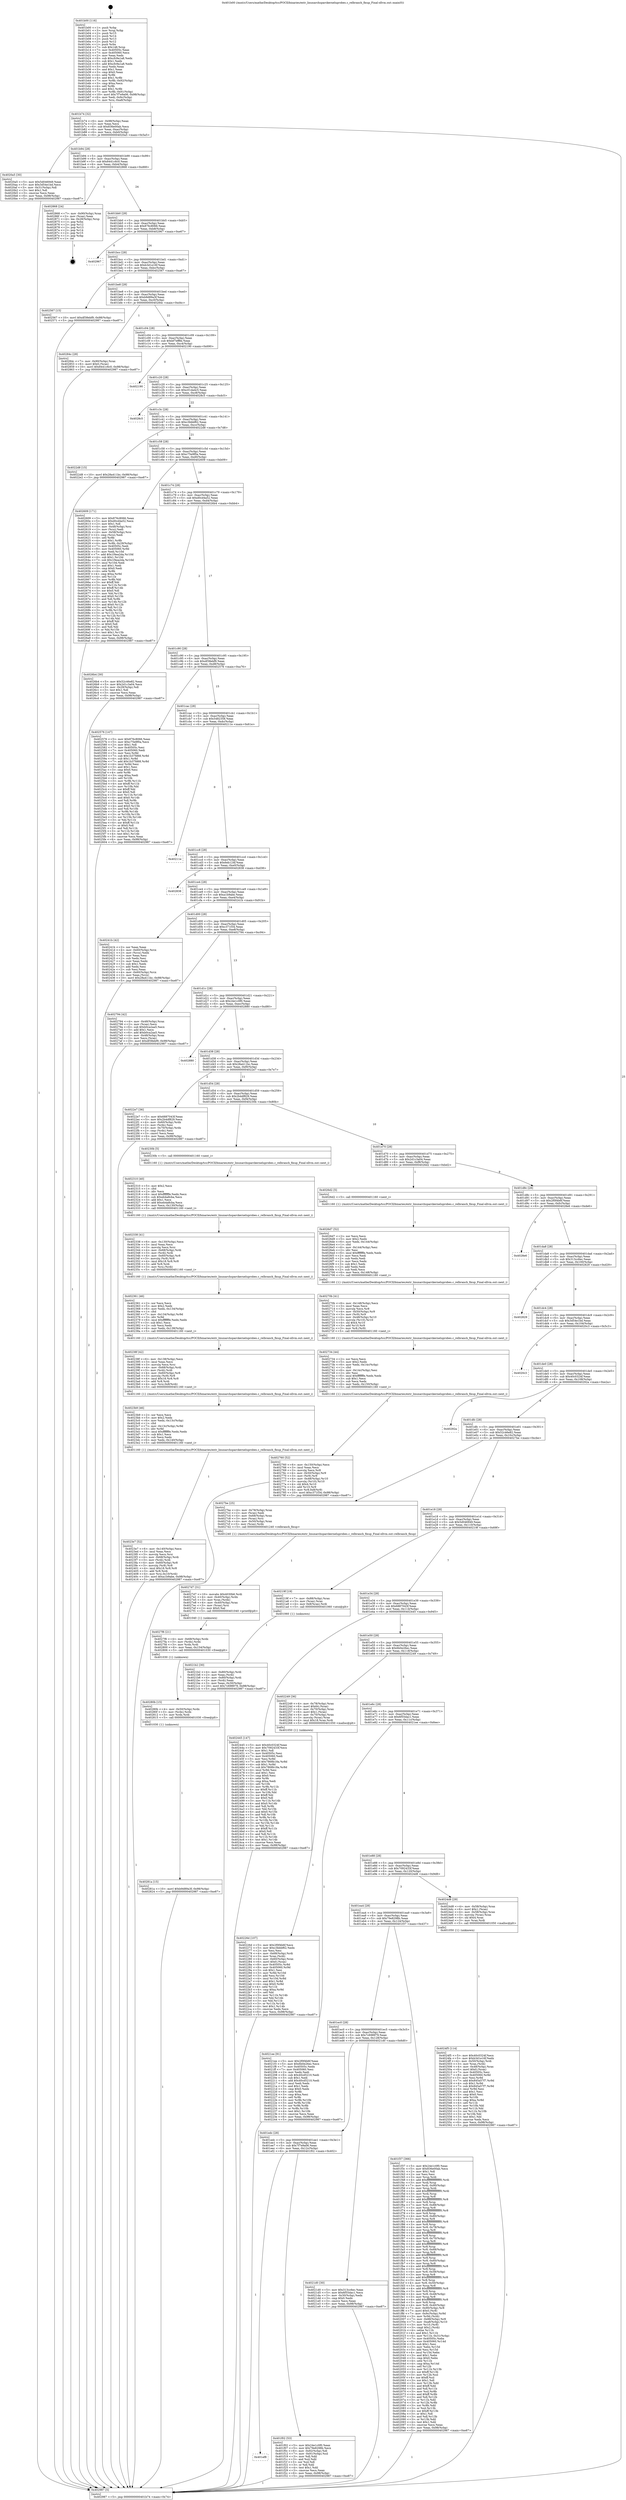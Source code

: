 digraph "0x401b00" {
  label = "0x401b00 (/mnt/c/Users/mathe/Desktop/tcc/POCII/binaries/extr_linuxarchsparckerneluprobes.c_relbranch_fixup_Final-ollvm.out::main(0))"
  labelloc = "t"
  node[shape=record]

  Entry [label="",width=0.3,height=0.3,shape=circle,fillcolor=black,style=filled]
  "0x401b74" [label="{
     0x401b74 [32]\l
     | [instrs]\l
     &nbsp;&nbsp;0x401b74 \<+6\>: mov -0x98(%rbp),%eax\l
     &nbsp;&nbsp;0x401b7a \<+2\>: mov %eax,%ecx\l
     &nbsp;&nbsp;0x401b7c \<+6\>: sub $0x836e00ab,%ecx\l
     &nbsp;&nbsp;0x401b82 \<+6\>: mov %eax,-0xac(%rbp)\l
     &nbsp;&nbsp;0x401b88 \<+6\>: mov %ecx,-0xb0(%rbp)\l
     &nbsp;&nbsp;0x401b8e \<+6\>: je 00000000004020a5 \<main+0x5a5\>\l
  }"]
  "0x4020a5" [label="{
     0x4020a5 [30]\l
     | [instrs]\l
     &nbsp;&nbsp;0x4020a5 \<+5\>: mov $0x5d046949,%eax\l
     &nbsp;&nbsp;0x4020aa \<+5\>: mov $0x3d54e1bd,%ecx\l
     &nbsp;&nbsp;0x4020af \<+3\>: mov -0x31(%rbp),%dl\l
     &nbsp;&nbsp;0x4020b2 \<+3\>: test $0x1,%dl\l
     &nbsp;&nbsp;0x4020b5 \<+3\>: cmovne %ecx,%eax\l
     &nbsp;&nbsp;0x4020b8 \<+6\>: mov %eax,-0x98(%rbp)\l
     &nbsp;&nbsp;0x4020be \<+5\>: jmp 0000000000402987 \<main+0xe87\>\l
  }"]
  "0x401b94" [label="{
     0x401b94 [28]\l
     | [instrs]\l
     &nbsp;&nbsp;0x401b94 \<+5\>: jmp 0000000000401b99 \<main+0x99\>\l
     &nbsp;&nbsp;0x401b99 \<+6\>: mov -0xac(%rbp),%eax\l
     &nbsp;&nbsp;0x401b9f \<+5\>: sub $0x8441c6c0,%eax\l
     &nbsp;&nbsp;0x401ba4 \<+6\>: mov %eax,-0xb4(%rbp)\l
     &nbsp;&nbsp;0x401baa \<+6\>: je 0000000000402868 \<main+0xd68\>\l
  }"]
  Exit [label="",width=0.3,height=0.3,shape=circle,fillcolor=black,style=filled,peripheries=2]
  "0x402868" [label="{
     0x402868 [24]\l
     | [instrs]\l
     &nbsp;&nbsp;0x402868 \<+7\>: mov -0x90(%rbp),%rax\l
     &nbsp;&nbsp;0x40286f \<+2\>: mov (%rax),%eax\l
     &nbsp;&nbsp;0x402871 \<+4\>: lea -0x28(%rbp),%rsp\l
     &nbsp;&nbsp;0x402875 \<+1\>: pop %rbx\l
     &nbsp;&nbsp;0x402876 \<+2\>: pop %r12\l
     &nbsp;&nbsp;0x402878 \<+2\>: pop %r13\l
     &nbsp;&nbsp;0x40287a \<+2\>: pop %r14\l
     &nbsp;&nbsp;0x40287c \<+2\>: pop %r15\l
     &nbsp;&nbsp;0x40287e \<+1\>: pop %rbp\l
     &nbsp;&nbsp;0x40287f \<+1\>: ret\l
  }"]
  "0x401bb0" [label="{
     0x401bb0 [28]\l
     | [instrs]\l
     &nbsp;&nbsp;0x401bb0 \<+5\>: jmp 0000000000401bb5 \<main+0xb5\>\l
     &nbsp;&nbsp;0x401bb5 \<+6\>: mov -0xac(%rbp),%eax\l
     &nbsp;&nbsp;0x401bbb \<+5\>: sub $0x876c8066,%eax\l
     &nbsp;&nbsp;0x401bc0 \<+6\>: mov %eax,-0xb8(%rbp)\l
     &nbsp;&nbsp;0x401bc6 \<+6\>: je 0000000000402967 \<main+0xe67\>\l
  }"]
  "0x40281a" [label="{
     0x40281a [15]\l
     | [instrs]\l
     &nbsp;&nbsp;0x40281a \<+10\>: movl $0xb9d89a3f,-0x98(%rbp)\l
     &nbsp;&nbsp;0x402824 \<+5\>: jmp 0000000000402987 \<main+0xe87\>\l
  }"]
  "0x402967" [label="{
     0x402967\l
  }", style=dashed]
  "0x401bcc" [label="{
     0x401bcc [28]\l
     | [instrs]\l
     &nbsp;&nbsp;0x401bcc \<+5\>: jmp 0000000000401bd1 \<main+0xd1\>\l
     &nbsp;&nbsp;0x401bd1 \<+6\>: mov -0xac(%rbp),%eax\l
     &nbsp;&nbsp;0x401bd7 \<+5\>: sub $0xb3d1e16f,%eax\l
     &nbsp;&nbsp;0x401bdc \<+6\>: mov %eax,-0xbc(%rbp)\l
     &nbsp;&nbsp;0x401be2 \<+6\>: je 0000000000402567 \<main+0xa67\>\l
  }"]
  "0x40280b" [label="{
     0x40280b [15]\l
     | [instrs]\l
     &nbsp;&nbsp;0x40280b \<+4\>: mov -0x50(%rbp),%rdx\l
     &nbsp;&nbsp;0x40280f \<+3\>: mov (%rdx),%rdx\l
     &nbsp;&nbsp;0x402812 \<+3\>: mov %rdx,%rdi\l
     &nbsp;&nbsp;0x402815 \<+5\>: call 0000000000401030 \<free@plt\>\l
     | [calls]\l
     &nbsp;&nbsp;0x401030 \{1\} (unknown)\l
  }"]
  "0x402567" [label="{
     0x402567 [15]\l
     | [instrs]\l
     &nbsp;&nbsp;0x402567 \<+10\>: movl $0xdf38ebf9,-0x98(%rbp)\l
     &nbsp;&nbsp;0x402571 \<+5\>: jmp 0000000000402987 \<main+0xe87\>\l
  }"]
  "0x401be8" [label="{
     0x401be8 [28]\l
     | [instrs]\l
     &nbsp;&nbsp;0x401be8 \<+5\>: jmp 0000000000401bed \<main+0xed\>\l
     &nbsp;&nbsp;0x401bed \<+6\>: mov -0xac(%rbp),%eax\l
     &nbsp;&nbsp;0x401bf3 \<+5\>: sub $0xb9d89a3f,%eax\l
     &nbsp;&nbsp;0x401bf8 \<+6\>: mov %eax,-0xc0(%rbp)\l
     &nbsp;&nbsp;0x401bfe \<+6\>: je 000000000040284c \<main+0xd4c\>\l
  }"]
  "0x4027f6" [label="{
     0x4027f6 [21]\l
     | [instrs]\l
     &nbsp;&nbsp;0x4027f6 \<+4\>: mov -0x68(%rbp),%rdx\l
     &nbsp;&nbsp;0x4027fa \<+3\>: mov (%rdx),%rdx\l
     &nbsp;&nbsp;0x4027fd \<+3\>: mov %rdx,%rdi\l
     &nbsp;&nbsp;0x402800 \<+6\>: mov %eax,-0x154(%rbp)\l
     &nbsp;&nbsp;0x402806 \<+5\>: call 0000000000401030 \<free@plt\>\l
     | [calls]\l
     &nbsp;&nbsp;0x401030 \{1\} (unknown)\l
  }"]
  "0x40284c" [label="{
     0x40284c [28]\l
     | [instrs]\l
     &nbsp;&nbsp;0x40284c \<+7\>: mov -0x90(%rbp),%rax\l
     &nbsp;&nbsp;0x402853 \<+6\>: movl $0x0,(%rax)\l
     &nbsp;&nbsp;0x402859 \<+10\>: movl $0x8441c6c0,-0x98(%rbp)\l
     &nbsp;&nbsp;0x402863 \<+5\>: jmp 0000000000402987 \<main+0xe87\>\l
  }"]
  "0x401c04" [label="{
     0x401c04 [28]\l
     | [instrs]\l
     &nbsp;&nbsp;0x401c04 \<+5\>: jmp 0000000000401c09 \<main+0x109\>\l
     &nbsp;&nbsp;0x401c09 \<+6\>: mov -0xac(%rbp),%eax\l
     &nbsp;&nbsp;0x401c0f \<+5\>: sub $0xbf7eff8e,%eax\l
     &nbsp;&nbsp;0x401c14 \<+6\>: mov %eax,-0xc4(%rbp)\l
     &nbsp;&nbsp;0x401c1a \<+6\>: je 0000000000402190 \<main+0x690\>\l
  }"]
  "0x4027d7" [label="{
     0x4027d7 [31]\l
     | [instrs]\l
     &nbsp;&nbsp;0x4027d7 \<+10\>: movabs $0x4030b6,%rdi\l
     &nbsp;&nbsp;0x4027e1 \<+4\>: mov -0x40(%rbp),%rdx\l
     &nbsp;&nbsp;0x4027e5 \<+3\>: mov %rax,(%rdx)\l
     &nbsp;&nbsp;0x4027e8 \<+4\>: mov -0x40(%rbp),%rax\l
     &nbsp;&nbsp;0x4027ec \<+3\>: mov (%rax),%rsi\l
     &nbsp;&nbsp;0x4027ef \<+2\>: mov $0x0,%al\l
     &nbsp;&nbsp;0x4027f1 \<+5\>: call 0000000000401040 \<printf@plt\>\l
     | [calls]\l
     &nbsp;&nbsp;0x401040 \{1\} (unknown)\l
  }"]
  "0x402190" [label="{
     0x402190\l
  }", style=dashed]
  "0x401c20" [label="{
     0x401c20 [28]\l
     | [instrs]\l
     &nbsp;&nbsp;0x401c20 \<+5\>: jmp 0000000000401c25 \<main+0x125\>\l
     &nbsp;&nbsp;0x401c25 \<+6\>: mov -0xac(%rbp),%eax\l
     &nbsp;&nbsp;0x401c2b \<+5\>: sub $0xc01da4c5,%eax\l
     &nbsp;&nbsp;0x401c30 \<+6\>: mov %eax,-0xc8(%rbp)\l
     &nbsp;&nbsp;0x401c36 \<+6\>: je 00000000004028c5 \<main+0xdc5\>\l
  }"]
  "0x402760" [label="{
     0x402760 [52]\l
     | [instrs]\l
     &nbsp;&nbsp;0x402760 \<+6\>: mov -0x150(%rbp),%ecx\l
     &nbsp;&nbsp;0x402766 \<+3\>: imul %eax,%ecx\l
     &nbsp;&nbsp;0x402769 \<+3\>: movslq %ecx,%r8\l
     &nbsp;&nbsp;0x40276c \<+4\>: mov -0x50(%rbp),%r9\l
     &nbsp;&nbsp;0x402770 \<+3\>: mov (%r9),%r9\l
     &nbsp;&nbsp;0x402773 \<+4\>: mov -0x48(%rbp),%r10\l
     &nbsp;&nbsp;0x402777 \<+3\>: movslq (%r10),%r10\l
     &nbsp;&nbsp;0x40277a \<+4\>: shl $0x4,%r10\l
     &nbsp;&nbsp;0x40277e \<+3\>: add %r10,%r9\l
     &nbsp;&nbsp;0x402781 \<+4\>: mov %r8,0x8(%r9)\l
     &nbsp;&nbsp;0x402785 \<+10\>: movl $0xc371f34,-0x98(%rbp)\l
     &nbsp;&nbsp;0x40278f \<+5\>: jmp 0000000000402987 \<main+0xe87\>\l
  }"]
  "0x4028c5" [label="{
     0x4028c5\l
  }", style=dashed]
  "0x401c3c" [label="{
     0x401c3c [28]\l
     | [instrs]\l
     &nbsp;&nbsp;0x401c3c \<+5\>: jmp 0000000000401c41 \<main+0x141\>\l
     &nbsp;&nbsp;0x401c41 \<+6\>: mov -0xac(%rbp),%eax\l
     &nbsp;&nbsp;0x401c47 \<+5\>: sub $0xc3bbbf62,%eax\l
     &nbsp;&nbsp;0x401c4c \<+6\>: mov %eax,-0xcc(%rbp)\l
     &nbsp;&nbsp;0x401c52 \<+6\>: je 00000000004022d8 \<main+0x7d8\>\l
  }"]
  "0x402734" [label="{
     0x402734 [44]\l
     | [instrs]\l
     &nbsp;&nbsp;0x402734 \<+2\>: xor %ecx,%ecx\l
     &nbsp;&nbsp;0x402736 \<+5\>: mov $0x2,%edx\l
     &nbsp;&nbsp;0x40273b \<+6\>: mov %edx,-0x14c(%rbp)\l
     &nbsp;&nbsp;0x402741 \<+1\>: cltd\l
     &nbsp;&nbsp;0x402742 \<+6\>: mov -0x14c(%rbp),%esi\l
     &nbsp;&nbsp;0x402748 \<+2\>: idiv %esi\l
     &nbsp;&nbsp;0x40274a \<+6\>: imul $0xfffffffe,%edx,%edx\l
     &nbsp;&nbsp;0x402750 \<+3\>: sub $0x1,%ecx\l
     &nbsp;&nbsp;0x402753 \<+2\>: sub %ecx,%edx\l
     &nbsp;&nbsp;0x402755 \<+6\>: mov %edx,-0x150(%rbp)\l
     &nbsp;&nbsp;0x40275b \<+5\>: call 0000000000401160 \<next_i\>\l
     | [calls]\l
     &nbsp;&nbsp;0x401160 \{1\} (/mnt/c/Users/mathe/Desktop/tcc/POCII/binaries/extr_linuxarchsparckerneluprobes.c_relbranch_fixup_Final-ollvm.out::next_i)\l
  }"]
  "0x4022d8" [label="{
     0x4022d8 [15]\l
     | [instrs]\l
     &nbsp;&nbsp;0x4022d8 \<+10\>: movl $0x28a411bc,-0x98(%rbp)\l
     &nbsp;&nbsp;0x4022e2 \<+5\>: jmp 0000000000402987 \<main+0xe87\>\l
  }"]
  "0x401c58" [label="{
     0x401c58 [28]\l
     | [instrs]\l
     &nbsp;&nbsp;0x401c58 \<+5\>: jmp 0000000000401c5d \<main+0x15d\>\l
     &nbsp;&nbsp;0x401c5d \<+6\>: mov -0xac(%rbp),%eax\l
     &nbsp;&nbsp;0x401c63 \<+5\>: sub $0xc75e9f0a,%eax\l
     &nbsp;&nbsp;0x401c68 \<+6\>: mov %eax,-0xd0(%rbp)\l
     &nbsp;&nbsp;0x401c6e \<+6\>: je 0000000000402609 \<main+0xb09\>\l
  }"]
  "0x40270b" [label="{
     0x40270b [41]\l
     | [instrs]\l
     &nbsp;&nbsp;0x40270b \<+6\>: mov -0x148(%rbp),%ecx\l
     &nbsp;&nbsp;0x402711 \<+3\>: imul %eax,%ecx\l
     &nbsp;&nbsp;0x402714 \<+3\>: movslq %ecx,%r8\l
     &nbsp;&nbsp;0x402717 \<+4\>: mov -0x50(%rbp),%r9\l
     &nbsp;&nbsp;0x40271b \<+3\>: mov (%r9),%r9\l
     &nbsp;&nbsp;0x40271e \<+4\>: mov -0x48(%rbp),%r10\l
     &nbsp;&nbsp;0x402722 \<+3\>: movslq (%r10),%r10\l
     &nbsp;&nbsp;0x402725 \<+4\>: shl $0x4,%r10\l
     &nbsp;&nbsp;0x402729 \<+3\>: add %r10,%r9\l
     &nbsp;&nbsp;0x40272c \<+3\>: mov %r8,(%r9)\l
     &nbsp;&nbsp;0x40272f \<+5\>: call 0000000000401160 \<next_i\>\l
     | [calls]\l
     &nbsp;&nbsp;0x401160 \{1\} (/mnt/c/Users/mathe/Desktop/tcc/POCII/binaries/extr_linuxarchsparckerneluprobes.c_relbranch_fixup_Final-ollvm.out::next_i)\l
  }"]
  "0x402609" [label="{
     0x402609 [171]\l
     | [instrs]\l
     &nbsp;&nbsp;0x402609 \<+5\>: mov $0x876c8066,%eax\l
     &nbsp;&nbsp;0x40260e \<+5\>: mov $0xd0cd4a52,%ecx\l
     &nbsp;&nbsp;0x402613 \<+2\>: mov $0x1,%dl\l
     &nbsp;&nbsp;0x402615 \<+4\>: mov -0x48(%rbp),%rsi\l
     &nbsp;&nbsp;0x402619 \<+2\>: mov (%rsi),%edi\l
     &nbsp;&nbsp;0x40261b \<+4\>: mov -0x58(%rbp),%rsi\l
     &nbsp;&nbsp;0x40261f \<+2\>: cmp (%rsi),%edi\l
     &nbsp;&nbsp;0x402621 \<+4\>: setl %r8b\l
     &nbsp;&nbsp;0x402625 \<+4\>: and $0x1,%r8b\l
     &nbsp;&nbsp;0x402629 \<+4\>: mov %r8b,-0x29(%rbp)\l
     &nbsp;&nbsp;0x40262d \<+7\>: mov 0x40505c,%edi\l
     &nbsp;&nbsp;0x402634 \<+8\>: mov 0x405060,%r9d\l
     &nbsp;&nbsp;0x40263c \<+3\>: mov %edi,%r10d\l
     &nbsp;&nbsp;0x40263f \<+7\>: add $0x1f4ea2da,%r10d\l
     &nbsp;&nbsp;0x402646 \<+4\>: sub $0x1,%r10d\l
     &nbsp;&nbsp;0x40264a \<+7\>: sub $0x1f4ea2da,%r10d\l
     &nbsp;&nbsp;0x402651 \<+4\>: imul %r10d,%edi\l
     &nbsp;&nbsp;0x402655 \<+3\>: and $0x1,%edi\l
     &nbsp;&nbsp;0x402658 \<+3\>: cmp $0x0,%edi\l
     &nbsp;&nbsp;0x40265b \<+4\>: sete %r8b\l
     &nbsp;&nbsp;0x40265f \<+4\>: cmp $0xa,%r9d\l
     &nbsp;&nbsp;0x402663 \<+4\>: setl %r11b\l
     &nbsp;&nbsp;0x402667 \<+3\>: mov %r8b,%bl\l
     &nbsp;&nbsp;0x40266a \<+3\>: xor $0xff,%bl\l
     &nbsp;&nbsp;0x40266d \<+3\>: mov %r11b,%r14b\l
     &nbsp;&nbsp;0x402670 \<+4\>: xor $0xff,%r14b\l
     &nbsp;&nbsp;0x402674 \<+3\>: xor $0x0,%dl\l
     &nbsp;&nbsp;0x402677 \<+3\>: mov %bl,%r15b\l
     &nbsp;&nbsp;0x40267a \<+4\>: and $0x0,%r15b\l
     &nbsp;&nbsp;0x40267e \<+3\>: and %dl,%r8b\l
     &nbsp;&nbsp;0x402681 \<+3\>: mov %r14b,%r12b\l
     &nbsp;&nbsp;0x402684 \<+4\>: and $0x0,%r12b\l
     &nbsp;&nbsp;0x402688 \<+3\>: and %dl,%r11b\l
     &nbsp;&nbsp;0x40268b \<+3\>: or %r8b,%r15b\l
     &nbsp;&nbsp;0x40268e \<+3\>: or %r11b,%r12b\l
     &nbsp;&nbsp;0x402691 \<+3\>: xor %r12b,%r15b\l
     &nbsp;&nbsp;0x402694 \<+3\>: or %r14b,%bl\l
     &nbsp;&nbsp;0x402697 \<+3\>: xor $0xff,%bl\l
     &nbsp;&nbsp;0x40269a \<+3\>: or $0x0,%dl\l
     &nbsp;&nbsp;0x40269d \<+2\>: and %dl,%bl\l
     &nbsp;&nbsp;0x40269f \<+3\>: or %bl,%r15b\l
     &nbsp;&nbsp;0x4026a2 \<+4\>: test $0x1,%r15b\l
     &nbsp;&nbsp;0x4026a6 \<+3\>: cmovne %ecx,%eax\l
     &nbsp;&nbsp;0x4026a9 \<+6\>: mov %eax,-0x98(%rbp)\l
     &nbsp;&nbsp;0x4026af \<+5\>: jmp 0000000000402987 \<main+0xe87\>\l
  }"]
  "0x401c74" [label="{
     0x401c74 [28]\l
     | [instrs]\l
     &nbsp;&nbsp;0x401c74 \<+5\>: jmp 0000000000401c79 \<main+0x179\>\l
     &nbsp;&nbsp;0x401c79 \<+6\>: mov -0xac(%rbp),%eax\l
     &nbsp;&nbsp;0x401c7f \<+5\>: sub $0xd0cd4a52,%eax\l
     &nbsp;&nbsp;0x401c84 \<+6\>: mov %eax,-0xd4(%rbp)\l
     &nbsp;&nbsp;0x401c8a \<+6\>: je 00000000004026b4 \<main+0xbb4\>\l
  }"]
  "0x4026d7" [label="{
     0x4026d7 [52]\l
     | [instrs]\l
     &nbsp;&nbsp;0x4026d7 \<+2\>: xor %ecx,%ecx\l
     &nbsp;&nbsp;0x4026d9 \<+5\>: mov $0x2,%edx\l
     &nbsp;&nbsp;0x4026de \<+6\>: mov %edx,-0x144(%rbp)\l
     &nbsp;&nbsp;0x4026e4 \<+1\>: cltd\l
     &nbsp;&nbsp;0x4026e5 \<+6\>: mov -0x144(%rbp),%esi\l
     &nbsp;&nbsp;0x4026eb \<+2\>: idiv %esi\l
     &nbsp;&nbsp;0x4026ed \<+6\>: imul $0xfffffffe,%edx,%edx\l
     &nbsp;&nbsp;0x4026f3 \<+2\>: mov %ecx,%edi\l
     &nbsp;&nbsp;0x4026f5 \<+2\>: sub %edx,%edi\l
     &nbsp;&nbsp;0x4026f7 \<+2\>: mov %ecx,%edx\l
     &nbsp;&nbsp;0x4026f9 \<+3\>: sub $0x1,%edx\l
     &nbsp;&nbsp;0x4026fc \<+2\>: add %edx,%edi\l
     &nbsp;&nbsp;0x4026fe \<+2\>: sub %edi,%ecx\l
     &nbsp;&nbsp;0x402700 \<+6\>: mov %ecx,-0x148(%rbp)\l
     &nbsp;&nbsp;0x402706 \<+5\>: call 0000000000401160 \<next_i\>\l
     | [calls]\l
     &nbsp;&nbsp;0x401160 \{1\} (/mnt/c/Users/mathe/Desktop/tcc/POCII/binaries/extr_linuxarchsparckerneluprobes.c_relbranch_fixup_Final-ollvm.out::next_i)\l
  }"]
  "0x4026b4" [label="{
     0x4026b4 [30]\l
     | [instrs]\l
     &nbsp;&nbsp;0x4026b4 \<+5\>: mov $0x52c46e82,%eax\l
     &nbsp;&nbsp;0x4026b9 \<+5\>: mov $0x2d1c3a04,%ecx\l
     &nbsp;&nbsp;0x4026be \<+3\>: mov -0x29(%rbp),%dl\l
     &nbsp;&nbsp;0x4026c1 \<+3\>: test $0x1,%dl\l
     &nbsp;&nbsp;0x4026c4 \<+3\>: cmovne %ecx,%eax\l
     &nbsp;&nbsp;0x4026c7 \<+6\>: mov %eax,-0x98(%rbp)\l
     &nbsp;&nbsp;0x4026cd \<+5\>: jmp 0000000000402987 \<main+0xe87\>\l
  }"]
  "0x401c90" [label="{
     0x401c90 [28]\l
     | [instrs]\l
     &nbsp;&nbsp;0x401c90 \<+5\>: jmp 0000000000401c95 \<main+0x195\>\l
     &nbsp;&nbsp;0x401c95 \<+6\>: mov -0xac(%rbp),%eax\l
     &nbsp;&nbsp;0x401c9b \<+5\>: sub $0xdf38ebf9,%eax\l
     &nbsp;&nbsp;0x401ca0 \<+6\>: mov %eax,-0xd8(%rbp)\l
     &nbsp;&nbsp;0x401ca6 \<+6\>: je 0000000000402576 \<main+0xa76\>\l
  }"]
  "0x4024f5" [label="{
     0x4024f5 [114]\l
     | [instrs]\l
     &nbsp;&nbsp;0x4024f5 \<+5\>: mov $0x40c0324f,%ecx\l
     &nbsp;&nbsp;0x4024fa \<+5\>: mov $0xb3d1e16f,%edx\l
     &nbsp;&nbsp;0x4024ff \<+4\>: mov -0x50(%rbp),%rdi\l
     &nbsp;&nbsp;0x402503 \<+3\>: mov %rax,(%rdi)\l
     &nbsp;&nbsp;0x402506 \<+4\>: mov -0x48(%rbp),%rax\l
     &nbsp;&nbsp;0x40250a \<+6\>: movl $0x0,(%rax)\l
     &nbsp;&nbsp;0x402510 \<+7\>: mov 0x40505c,%esi\l
     &nbsp;&nbsp;0x402517 \<+8\>: mov 0x405060,%r8d\l
     &nbsp;&nbsp;0x40251f \<+3\>: mov %esi,%r9d\l
     &nbsp;&nbsp;0x402522 \<+7\>: add $0x845a57f7,%r9d\l
     &nbsp;&nbsp;0x402529 \<+4\>: sub $0x1,%r9d\l
     &nbsp;&nbsp;0x40252d \<+7\>: sub $0x845a57f7,%r9d\l
     &nbsp;&nbsp;0x402534 \<+4\>: imul %r9d,%esi\l
     &nbsp;&nbsp;0x402538 \<+3\>: and $0x1,%esi\l
     &nbsp;&nbsp;0x40253b \<+3\>: cmp $0x0,%esi\l
     &nbsp;&nbsp;0x40253e \<+4\>: sete %r10b\l
     &nbsp;&nbsp;0x402542 \<+4\>: cmp $0xa,%r8d\l
     &nbsp;&nbsp;0x402546 \<+4\>: setl %r11b\l
     &nbsp;&nbsp;0x40254a \<+3\>: mov %r10b,%bl\l
     &nbsp;&nbsp;0x40254d \<+3\>: and %r11b,%bl\l
     &nbsp;&nbsp;0x402550 \<+3\>: xor %r11b,%r10b\l
     &nbsp;&nbsp;0x402553 \<+3\>: or %r10b,%bl\l
     &nbsp;&nbsp;0x402556 \<+3\>: test $0x1,%bl\l
     &nbsp;&nbsp;0x402559 \<+3\>: cmovne %edx,%ecx\l
     &nbsp;&nbsp;0x40255c \<+6\>: mov %ecx,-0x98(%rbp)\l
     &nbsp;&nbsp;0x402562 \<+5\>: jmp 0000000000402987 \<main+0xe87\>\l
  }"]
  "0x402576" [label="{
     0x402576 [147]\l
     | [instrs]\l
     &nbsp;&nbsp;0x402576 \<+5\>: mov $0x876c8066,%eax\l
     &nbsp;&nbsp;0x40257b \<+5\>: mov $0xc75e9f0a,%ecx\l
     &nbsp;&nbsp;0x402580 \<+2\>: mov $0x1,%dl\l
     &nbsp;&nbsp;0x402582 \<+7\>: mov 0x40505c,%esi\l
     &nbsp;&nbsp;0x402589 \<+7\>: mov 0x405060,%edi\l
     &nbsp;&nbsp;0x402590 \<+3\>: mov %esi,%r8d\l
     &nbsp;&nbsp;0x402593 \<+7\>: sub $0x1b37fd68,%r8d\l
     &nbsp;&nbsp;0x40259a \<+4\>: sub $0x1,%r8d\l
     &nbsp;&nbsp;0x40259e \<+7\>: add $0x1b37fd68,%r8d\l
     &nbsp;&nbsp;0x4025a5 \<+4\>: imul %r8d,%esi\l
     &nbsp;&nbsp;0x4025a9 \<+3\>: and $0x1,%esi\l
     &nbsp;&nbsp;0x4025ac \<+3\>: cmp $0x0,%esi\l
     &nbsp;&nbsp;0x4025af \<+4\>: sete %r9b\l
     &nbsp;&nbsp;0x4025b3 \<+3\>: cmp $0xa,%edi\l
     &nbsp;&nbsp;0x4025b6 \<+4\>: setl %r10b\l
     &nbsp;&nbsp;0x4025ba \<+3\>: mov %r9b,%r11b\l
     &nbsp;&nbsp;0x4025bd \<+4\>: xor $0xff,%r11b\l
     &nbsp;&nbsp;0x4025c1 \<+3\>: mov %r10b,%bl\l
     &nbsp;&nbsp;0x4025c4 \<+3\>: xor $0xff,%bl\l
     &nbsp;&nbsp;0x4025c7 \<+3\>: xor $0x0,%dl\l
     &nbsp;&nbsp;0x4025ca \<+3\>: mov %r11b,%r14b\l
     &nbsp;&nbsp;0x4025cd \<+4\>: and $0x0,%r14b\l
     &nbsp;&nbsp;0x4025d1 \<+3\>: and %dl,%r9b\l
     &nbsp;&nbsp;0x4025d4 \<+3\>: mov %bl,%r15b\l
     &nbsp;&nbsp;0x4025d7 \<+4\>: and $0x0,%r15b\l
     &nbsp;&nbsp;0x4025db \<+3\>: and %dl,%r10b\l
     &nbsp;&nbsp;0x4025de \<+3\>: or %r9b,%r14b\l
     &nbsp;&nbsp;0x4025e1 \<+3\>: or %r10b,%r15b\l
     &nbsp;&nbsp;0x4025e4 \<+3\>: xor %r15b,%r14b\l
     &nbsp;&nbsp;0x4025e7 \<+3\>: or %bl,%r11b\l
     &nbsp;&nbsp;0x4025ea \<+4\>: xor $0xff,%r11b\l
     &nbsp;&nbsp;0x4025ee \<+3\>: or $0x0,%dl\l
     &nbsp;&nbsp;0x4025f1 \<+3\>: and %dl,%r11b\l
     &nbsp;&nbsp;0x4025f4 \<+3\>: or %r11b,%r14b\l
     &nbsp;&nbsp;0x4025f7 \<+4\>: test $0x1,%r14b\l
     &nbsp;&nbsp;0x4025fb \<+3\>: cmovne %ecx,%eax\l
     &nbsp;&nbsp;0x4025fe \<+6\>: mov %eax,-0x98(%rbp)\l
     &nbsp;&nbsp;0x402604 \<+5\>: jmp 0000000000402987 \<main+0xe87\>\l
  }"]
  "0x401cac" [label="{
     0x401cac [28]\l
     | [instrs]\l
     &nbsp;&nbsp;0x401cac \<+5\>: jmp 0000000000401cb1 \<main+0x1b1\>\l
     &nbsp;&nbsp;0x401cb1 \<+6\>: mov -0xac(%rbp),%eax\l
     &nbsp;&nbsp;0x401cb7 \<+5\>: sub $0x5482358,%eax\l
     &nbsp;&nbsp;0x401cbc \<+6\>: mov %eax,-0xdc(%rbp)\l
     &nbsp;&nbsp;0x401cc2 \<+6\>: je 000000000040211e \<main+0x61e\>\l
  }"]
  "0x4023e7" [label="{
     0x4023e7 [52]\l
     | [instrs]\l
     &nbsp;&nbsp;0x4023e7 \<+6\>: mov -0x140(%rbp),%ecx\l
     &nbsp;&nbsp;0x4023ed \<+3\>: imul %eax,%ecx\l
     &nbsp;&nbsp;0x4023f0 \<+3\>: movslq %ecx,%rsi\l
     &nbsp;&nbsp;0x4023f3 \<+4\>: mov -0x68(%rbp),%rdi\l
     &nbsp;&nbsp;0x4023f7 \<+3\>: mov (%rdi),%rdi\l
     &nbsp;&nbsp;0x4023fa \<+4\>: mov -0x60(%rbp),%r8\l
     &nbsp;&nbsp;0x4023fe \<+3\>: movslq (%r8),%r8\l
     &nbsp;&nbsp;0x402401 \<+4\>: imul $0x18,%r8,%r8\l
     &nbsp;&nbsp;0x402405 \<+3\>: add %r8,%rdi\l
     &nbsp;&nbsp;0x402408 \<+4\>: mov %rsi,0x10(%rdi)\l
     &nbsp;&nbsp;0x40240c \<+10\>: movl $0xa1b9abe,-0x98(%rbp)\l
     &nbsp;&nbsp;0x402416 \<+5\>: jmp 0000000000402987 \<main+0xe87\>\l
  }"]
  "0x40211e" [label="{
     0x40211e\l
  }", style=dashed]
  "0x401cc8" [label="{
     0x401cc8 [28]\l
     | [instrs]\l
     &nbsp;&nbsp;0x401cc8 \<+5\>: jmp 0000000000401ccd \<main+0x1cd\>\l
     &nbsp;&nbsp;0x401ccd \<+6\>: mov -0xac(%rbp),%eax\l
     &nbsp;&nbsp;0x401cd3 \<+5\>: sub $0x6eb124f,%eax\l
     &nbsp;&nbsp;0x401cd8 \<+6\>: mov %eax,-0xe0(%rbp)\l
     &nbsp;&nbsp;0x401cde \<+6\>: je 0000000000402838 \<main+0xd38\>\l
  }"]
  "0x4023b9" [label="{
     0x4023b9 [46]\l
     | [instrs]\l
     &nbsp;&nbsp;0x4023b9 \<+2\>: xor %ecx,%ecx\l
     &nbsp;&nbsp;0x4023bb \<+5\>: mov $0x2,%edx\l
     &nbsp;&nbsp;0x4023c0 \<+6\>: mov %edx,-0x13c(%rbp)\l
     &nbsp;&nbsp;0x4023c6 \<+1\>: cltd\l
     &nbsp;&nbsp;0x4023c7 \<+7\>: mov -0x13c(%rbp),%r9d\l
     &nbsp;&nbsp;0x4023ce \<+3\>: idiv %r9d\l
     &nbsp;&nbsp;0x4023d1 \<+6\>: imul $0xfffffffe,%edx,%edx\l
     &nbsp;&nbsp;0x4023d7 \<+3\>: sub $0x1,%ecx\l
     &nbsp;&nbsp;0x4023da \<+2\>: sub %ecx,%edx\l
     &nbsp;&nbsp;0x4023dc \<+6\>: mov %edx,-0x140(%rbp)\l
     &nbsp;&nbsp;0x4023e2 \<+5\>: call 0000000000401160 \<next_i\>\l
     | [calls]\l
     &nbsp;&nbsp;0x401160 \{1\} (/mnt/c/Users/mathe/Desktop/tcc/POCII/binaries/extr_linuxarchsparckerneluprobes.c_relbranch_fixup_Final-ollvm.out::next_i)\l
  }"]
  "0x402838" [label="{
     0x402838\l
  }", style=dashed]
  "0x401ce4" [label="{
     0x401ce4 [28]\l
     | [instrs]\l
     &nbsp;&nbsp;0x401ce4 \<+5\>: jmp 0000000000401ce9 \<main+0x1e9\>\l
     &nbsp;&nbsp;0x401ce9 \<+6\>: mov -0xac(%rbp),%eax\l
     &nbsp;&nbsp;0x401cef \<+5\>: sub $0xa1b9abe,%eax\l
     &nbsp;&nbsp;0x401cf4 \<+6\>: mov %eax,-0xe4(%rbp)\l
     &nbsp;&nbsp;0x401cfa \<+6\>: je 000000000040241b \<main+0x91b\>\l
  }"]
  "0x40238f" [label="{
     0x40238f [42]\l
     | [instrs]\l
     &nbsp;&nbsp;0x40238f \<+6\>: mov -0x138(%rbp),%ecx\l
     &nbsp;&nbsp;0x402395 \<+3\>: imul %eax,%ecx\l
     &nbsp;&nbsp;0x402398 \<+3\>: movslq %ecx,%rsi\l
     &nbsp;&nbsp;0x40239b \<+4\>: mov -0x68(%rbp),%rdi\l
     &nbsp;&nbsp;0x40239f \<+3\>: mov (%rdi),%rdi\l
     &nbsp;&nbsp;0x4023a2 \<+4\>: mov -0x60(%rbp),%r8\l
     &nbsp;&nbsp;0x4023a6 \<+3\>: movslq (%r8),%r8\l
     &nbsp;&nbsp;0x4023a9 \<+4\>: imul $0x18,%r8,%r8\l
     &nbsp;&nbsp;0x4023ad \<+3\>: add %r8,%rdi\l
     &nbsp;&nbsp;0x4023b0 \<+4\>: mov %rsi,0x8(%rdi)\l
     &nbsp;&nbsp;0x4023b4 \<+5\>: call 0000000000401160 \<next_i\>\l
     | [calls]\l
     &nbsp;&nbsp;0x401160 \{1\} (/mnt/c/Users/mathe/Desktop/tcc/POCII/binaries/extr_linuxarchsparckerneluprobes.c_relbranch_fixup_Final-ollvm.out::next_i)\l
  }"]
  "0x40241b" [label="{
     0x40241b [42]\l
     | [instrs]\l
     &nbsp;&nbsp;0x40241b \<+2\>: xor %eax,%eax\l
     &nbsp;&nbsp;0x40241d \<+4\>: mov -0x60(%rbp),%rcx\l
     &nbsp;&nbsp;0x402421 \<+2\>: mov (%rcx),%edx\l
     &nbsp;&nbsp;0x402423 \<+2\>: mov %eax,%esi\l
     &nbsp;&nbsp;0x402425 \<+2\>: sub %edx,%esi\l
     &nbsp;&nbsp;0x402427 \<+2\>: mov %eax,%edx\l
     &nbsp;&nbsp;0x402429 \<+3\>: sub $0x1,%edx\l
     &nbsp;&nbsp;0x40242c \<+2\>: add %edx,%esi\l
     &nbsp;&nbsp;0x40242e \<+2\>: sub %esi,%eax\l
     &nbsp;&nbsp;0x402430 \<+4\>: mov -0x60(%rbp),%rcx\l
     &nbsp;&nbsp;0x402434 \<+2\>: mov %eax,(%rcx)\l
     &nbsp;&nbsp;0x402436 \<+10\>: movl $0x28a411bc,-0x98(%rbp)\l
     &nbsp;&nbsp;0x402440 \<+5\>: jmp 0000000000402987 \<main+0xe87\>\l
  }"]
  "0x401d00" [label="{
     0x401d00 [28]\l
     | [instrs]\l
     &nbsp;&nbsp;0x401d00 \<+5\>: jmp 0000000000401d05 \<main+0x205\>\l
     &nbsp;&nbsp;0x401d05 \<+6\>: mov -0xac(%rbp),%eax\l
     &nbsp;&nbsp;0x401d0b \<+5\>: sub $0xc371f34,%eax\l
     &nbsp;&nbsp;0x401d10 \<+6\>: mov %eax,-0xe8(%rbp)\l
     &nbsp;&nbsp;0x401d16 \<+6\>: je 0000000000402794 \<main+0xc94\>\l
  }"]
  "0x402361" [label="{
     0x402361 [46]\l
     | [instrs]\l
     &nbsp;&nbsp;0x402361 \<+2\>: xor %ecx,%ecx\l
     &nbsp;&nbsp;0x402363 \<+5\>: mov $0x2,%edx\l
     &nbsp;&nbsp;0x402368 \<+6\>: mov %edx,-0x134(%rbp)\l
     &nbsp;&nbsp;0x40236e \<+1\>: cltd\l
     &nbsp;&nbsp;0x40236f \<+7\>: mov -0x134(%rbp),%r9d\l
     &nbsp;&nbsp;0x402376 \<+3\>: idiv %r9d\l
     &nbsp;&nbsp;0x402379 \<+6\>: imul $0xfffffffe,%edx,%edx\l
     &nbsp;&nbsp;0x40237f \<+3\>: sub $0x1,%ecx\l
     &nbsp;&nbsp;0x402382 \<+2\>: sub %ecx,%edx\l
     &nbsp;&nbsp;0x402384 \<+6\>: mov %edx,-0x138(%rbp)\l
     &nbsp;&nbsp;0x40238a \<+5\>: call 0000000000401160 \<next_i\>\l
     | [calls]\l
     &nbsp;&nbsp;0x401160 \{1\} (/mnt/c/Users/mathe/Desktop/tcc/POCII/binaries/extr_linuxarchsparckerneluprobes.c_relbranch_fixup_Final-ollvm.out::next_i)\l
  }"]
  "0x402794" [label="{
     0x402794 [42]\l
     | [instrs]\l
     &nbsp;&nbsp;0x402794 \<+4\>: mov -0x48(%rbp),%rax\l
     &nbsp;&nbsp;0x402798 \<+2\>: mov (%rax),%ecx\l
     &nbsp;&nbsp;0x40279a \<+6\>: sub $0xb0ca2aa5,%ecx\l
     &nbsp;&nbsp;0x4027a0 \<+3\>: add $0x1,%ecx\l
     &nbsp;&nbsp;0x4027a3 \<+6\>: add $0xb0ca2aa5,%ecx\l
     &nbsp;&nbsp;0x4027a9 \<+4\>: mov -0x48(%rbp),%rax\l
     &nbsp;&nbsp;0x4027ad \<+2\>: mov %ecx,(%rax)\l
     &nbsp;&nbsp;0x4027af \<+10\>: movl $0xdf38ebf9,-0x98(%rbp)\l
     &nbsp;&nbsp;0x4027b9 \<+5\>: jmp 0000000000402987 \<main+0xe87\>\l
  }"]
  "0x401d1c" [label="{
     0x401d1c [28]\l
     | [instrs]\l
     &nbsp;&nbsp;0x401d1c \<+5\>: jmp 0000000000401d21 \<main+0x221\>\l
     &nbsp;&nbsp;0x401d21 \<+6\>: mov -0xac(%rbp),%eax\l
     &nbsp;&nbsp;0x401d27 \<+5\>: sub $0x24e1c0f0,%eax\l
     &nbsp;&nbsp;0x401d2c \<+6\>: mov %eax,-0xec(%rbp)\l
     &nbsp;&nbsp;0x401d32 \<+6\>: je 0000000000402880 \<main+0xd80\>\l
  }"]
  "0x402338" [label="{
     0x402338 [41]\l
     | [instrs]\l
     &nbsp;&nbsp;0x402338 \<+6\>: mov -0x130(%rbp),%ecx\l
     &nbsp;&nbsp;0x40233e \<+3\>: imul %eax,%ecx\l
     &nbsp;&nbsp;0x402341 \<+3\>: movslq %ecx,%rsi\l
     &nbsp;&nbsp;0x402344 \<+4\>: mov -0x68(%rbp),%rdi\l
     &nbsp;&nbsp;0x402348 \<+3\>: mov (%rdi),%rdi\l
     &nbsp;&nbsp;0x40234b \<+4\>: mov -0x60(%rbp),%r8\l
     &nbsp;&nbsp;0x40234f \<+3\>: movslq (%r8),%r8\l
     &nbsp;&nbsp;0x402352 \<+4\>: imul $0x18,%r8,%r8\l
     &nbsp;&nbsp;0x402356 \<+3\>: add %r8,%rdi\l
     &nbsp;&nbsp;0x402359 \<+3\>: mov %rsi,(%rdi)\l
     &nbsp;&nbsp;0x40235c \<+5\>: call 0000000000401160 \<next_i\>\l
     | [calls]\l
     &nbsp;&nbsp;0x401160 \{1\} (/mnt/c/Users/mathe/Desktop/tcc/POCII/binaries/extr_linuxarchsparckerneluprobes.c_relbranch_fixup_Final-ollvm.out::next_i)\l
  }"]
  "0x402880" [label="{
     0x402880\l
  }", style=dashed]
  "0x401d38" [label="{
     0x401d38 [28]\l
     | [instrs]\l
     &nbsp;&nbsp;0x401d38 \<+5\>: jmp 0000000000401d3d \<main+0x23d\>\l
     &nbsp;&nbsp;0x401d3d \<+6\>: mov -0xac(%rbp),%eax\l
     &nbsp;&nbsp;0x401d43 \<+5\>: sub $0x28a411bc,%eax\l
     &nbsp;&nbsp;0x401d48 \<+6\>: mov %eax,-0xf0(%rbp)\l
     &nbsp;&nbsp;0x401d4e \<+6\>: je 00000000004022e7 \<main+0x7e7\>\l
  }"]
  "0x402310" [label="{
     0x402310 [40]\l
     | [instrs]\l
     &nbsp;&nbsp;0x402310 \<+5\>: mov $0x2,%ecx\l
     &nbsp;&nbsp;0x402315 \<+1\>: cltd\l
     &nbsp;&nbsp;0x402316 \<+2\>: idiv %ecx\l
     &nbsp;&nbsp;0x402318 \<+6\>: imul $0xfffffffe,%edx,%ecx\l
     &nbsp;&nbsp;0x40231e \<+6\>: sub $0xeb4a8cba,%ecx\l
     &nbsp;&nbsp;0x402324 \<+3\>: add $0x1,%ecx\l
     &nbsp;&nbsp;0x402327 \<+6\>: add $0xeb4a8cba,%ecx\l
     &nbsp;&nbsp;0x40232d \<+6\>: mov %ecx,-0x130(%rbp)\l
     &nbsp;&nbsp;0x402333 \<+5\>: call 0000000000401160 \<next_i\>\l
     | [calls]\l
     &nbsp;&nbsp;0x401160 \{1\} (/mnt/c/Users/mathe/Desktop/tcc/POCII/binaries/extr_linuxarchsparckerneluprobes.c_relbranch_fixup_Final-ollvm.out::next_i)\l
  }"]
  "0x4022e7" [label="{
     0x4022e7 [36]\l
     | [instrs]\l
     &nbsp;&nbsp;0x4022e7 \<+5\>: mov $0x6887043f,%eax\l
     &nbsp;&nbsp;0x4022ec \<+5\>: mov $0x2b4df829,%ecx\l
     &nbsp;&nbsp;0x4022f1 \<+4\>: mov -0x60(%rbp),%rdx\l
     &nbsp;&nbsp;0x4022f5 \<+2\>: mov (%rdx),%esi\l
     &nbsp;&nbsp;0x4022f7 \<+4\>: mov -0x70(%rbp),%rdx\l
     &nbsp;&nbsp;0x4022fb \<+2\>: cmp (%rdx),%esi\l
     &nbsp;&nbsp;0x4022fd \<+3\>: cmovl %ecx,%eax\l
     &nbsp;&nbsp;0x402300 \<+6\>: mov %eax,-0x98(%rbp)\l
     &nbsp;&nbsp;0x402306 \<+5\>: jmp 0000000000402987 \<main+0xe87\>\l
  }"]
  "0x401d54" [label="{
     0x401d54 [28]\l
     | [instrs]\l
     &nbsp;&nbsp;0x401d54 \<+5\>: jmp 0000000000401d59 \<main+0x259\>\l
     &nbsp;&nbsp;0x401d59 \<+6\>: mov -0xac(%rbp),%eax\l
     &nbsp;&nbsp;0x401d5f \<+5\>: sub $0x2b4df829,%eax\l
     &nbsp;&nbsp;0x401d64 \<+6\>: mov %eax,-0xf4(%rbp)\l
     &nbsp;&nbsp;0x401d6a \<+6\>: je 000000000040230b \<main+0x80b\>\l
  }"]
  "0x40226d" [label="{
     0x40226d [107]\l
     | [instrs]\l
     &nbsp;&nbsp;0x40226d \<+5\>: mov $0x2f0f4b6f,%ecx\l
     &nbsp;&nbsp;0x402272 \<+5\>: mov $0xc3bbbf62,%edx\l
     &nbsp;&nbsp;0x402277 \<+2\>: xor %esi,%esi\l
     &nbsp;&nbsp;0x402279 \<+4\>: mov -0x68(%rbp),%rdi\l
     &nbsp;&nbsp;0x40227d \<+3\>: mov %rax,(%rdi)\l
     &nbsp;&nbsp;0x402280 \<+4\>: mov -0x60(%rbp),%rax\l
     &nbsp;&nbsp;0x402284 \<+6\>: movl $0x0,(%rax)\l
     &nbsp;&nbsp;0x40228a \<+8\>: mov 0x40505c,%r8d\l
     &nbsp;&nbsp;0x402292 \<+8\>: mov 0x405060,%r9d\l
     &nbsp;&nbsp;0x40229a \<+3\>: sub $0x1,%esi\l
     &nbsp;&nbsp;0x40229d \<+3\>: mov %r8d,%r10d\l
     &nbsp;&nbsp;0x4022a0 \<+3\>: add %esi,%r10d\l
     &nbsp;&nbsp;0x4022a3 \<+4\>: imul %r10d,%r8d\l
     &nbsp;&nbsp;0x4022a7 \<+4\>: and $0x1,%r8d\l
     &nbsp;&nbsp;0x4022ab \<+4\>: cmp $0x0,%r8d\l
     &nbsp;&nbsp;0x4022af \<+4\>: sete %r11b\l
     &nbsp;&nbsp;0x4022b3 \<+4\>: cmp $0xa,%r9d\l
     &nbsp;&nbsp;0x4022b7 \<+3\>: setl %bl\l
     &nbsp;&nbsp;0x4022ba \<+3\>: mov %r11b,%r14b\l
     &nbsp;&nbsp;0x4022bd \<+3\>: and %bl,%r14b\l
     &nbsp;&nbsp;0x4022c0 \<+3\>: xor %bl,%r11b\l
     &nbsp;&nbsp;0x4022c3 \<+3\>: or %r11b,%r14b\l
     &nbsp;&nbsp;0x4022c6 \<+4\>: test $0x1,%r14b\l
     &nbsp;&nbsp;0x4022ca \<+3\>: cmovne %edx,%ecx\l
     &nbsp;&nbsp;0x4022cd \<+6\>: mov %ecx,-0x98(%rbp)\l
     &nbsp;&nbsp;0x4022d3 \<+5\>: jmp 0000000000402987 \<main+0xe87\>\l
  }"]
  "0x40230b" [label="{
     0x40230b [5]\l
     | [instrs]\l
     &nbsp;&nbsp;0x40230b \<+5\>: call 0000000000401160 \<next_i\>\l
     | [calls]\l
     &nbsp;&nbsp;0x401160 \{1\} (/mnt/c/Users/mathe/Desktop/tcc/POCII/binaries/extr_linuxarchsparckerneluprobes.c_relbranch_fixup_Final-ollvm.out::next_i)\l
  }"]
  "0x401d70" [label="{
     0x401d70 [28]\l
     | [instrs]\l
     &nbsp;&nbsp;0x401d70 \<+5\>: jmp 0000000000401d75 \<main+0x275\>\l
     &nbsp;&nbsp;0x401d75 \<+6\>: mov -0xac(%rbp),%eax\l
     &nbsp;&nbsp;0x401d7b \<+5\>: sub $0x2d1c3a04,%eax\l
     &nbsp;&nbsp;0x401d80 \<+6\>: mov %eax,-0xf8(%rbp)\l
     &nbsp;&nbsp;0x401d86 \<+6\>: je 00000000004026d2 \<main+0xbd2\>\l
  }"]
  "0x4021b2" [label="{
     0x4021b2 [30]\l
     | [instrs]\l
     &nbsp;&nbsp;0x4021b2 \<+4\>: mov -0x80(%rbp),%rdi\l
     &nbsp;&nbsp;0x4021b6 \<+2\>: mov %eax,(%rdi)\l
     &nbsp;&nbsp;0x4021b8 \<+4\>: mov -0x80(%rbp),%rdi\l
     &nbsp;&nbsp;0x4021bc \<+2\>: mov (%rdi),%eax\l
     &nbsp;&nbsp;0x4021be \<+3\>: mov %eax,-0x30(%rbp)\l
     &nbsp;&nbsp;0x4021c1 \<+10\>: movl $0x7c698979,-0x98(%rbp)\l
     &nbsp;&nbsp;0x4021cb \<+5\>: jmp 0000000000402987 \<main+0xe87\>\l
  }"]
  "0x4026d2" [label="{
     0x4026d2 [5]\l
     | [instrs]\l
     &nbsp;&nbsp;0x4026d2 \<+5\>: call 0000000000401160 \<next_i\>\l
     | [calls]\l
     &nbsp;&nbsp;0x401160 \{1\} (/mnt/c/Users/mathe/Desktop/tcc/POCII/binaries/extr_linuxarchsparckerneluprobes.c_relbranch_fixup_Final-ollvm.out::next_i)\l
  }"]
  "0x401d8c" [label="{
     0x401d8c [28]\l
     | [instrs]\l
     &nbsp;&nbsp;0x401d8c \<+5\>: jmp 0000000000401d91 \<main+0x291\>\l
     &nbsp;&nbsp;0x401d91 \<+6\>: mov -0xac(%rbp),%eax\l
     &nbsp;&nbsp;0x401d97 \<+5\>: sub $0x2f0f4b6f,%eax\l
     &nbsp;&nbsp;0x401d9c \<+6\>: mov %eax,-0xfc(%rbp)\l
     &nbsp;&nbsp;0x401da2 \<+6\>: je 00000000004028e6 \<main+0xde6\>\l
  }"]
  "0x401b00" [label="{
     0x401b00 [116]\l
     | [instrs]\l
     &nbsp;&nbsp;0x401b00 \<+1\>: push %rbp\l
     &nbsp;&nbsp;0x401b01 \<+3\>: mov %rsp,%rbp\l
     &nbsp;&nbsp;0x401b04 \<+2\>: push %r15\l
     &nbsp;&nbsp;0x401b06 \<+2\>: push %r14\l
     &nbsp;&nbsp;0x401b08 \<+2\>: push %r13\l
     &nbsp;&nbsp;0x401b0a \<+2\>: push %r12\l
     &nbsp;&nbsp;0x401b0c \<+1\>: push %rbx\l
     &nbsp;&nbsp;0x401b0d \<+7\>: sub $0x148,%rsp\l
     &nbsp;&nbsp;0x401b14 \<+7\>: mov 0x40505c,%eax\l
     &nbsp;&nbsp;0x401b1b \<+7\>: mov 0x405060,%ecx\l
     &nbsp;&nbsp;0x401b22 \<+2\>: mov %eax,%edx\l
     &nbsp;&nbsp;0x401b24 \<+6\>: sub $0xcfc9a1a8,%edx\l
     &nbsp;&nbsp;0x401b2a \<+3\>: sub $0x1,%edx\l
     &nbsp;&nbsp;0x401b2d \<+6\>: add $0xcfc9a1a8,%edx\l
     &nbsp;&nbsp;0x401b33 \<+3\>: imul %edx,%eax\l
     &nbsp;&nbsp;0x401b36 \<+3\>: and $0x1,%eax\l
     &nbsp;&nbsp;0x401b39 \<+3\>: cmp $0x0,%eax\l
     &nbsp;&nbsp;0x401b3c \<+4\>: sete %r8b\l
     &nbsp;&nbsp;0x401b40 \<+4\>: and $0x1,%r8b\l
     &nbsp;&nbsp;0x401b44 \<+7\>: mov %r8b,-0x92(%rbp)\l
     &nbsp;&nbsp;0x401b4b \<+3\>: cmp $0xa,%ecx\l
     &nbsp;&nbsp;0x401b4e \<+4\>: setl %r8b\l
     &nbsp;&nbsp;0x401b52 \<+4\>: and $0x1,%r8b\l
     &nbsp;&nbsp;0x401b56 \<+7\>: mov %r8b,-0x91(%rbp)\l
     &nbsp;&nbsp;0x401b5d \<+10\>: movl $0x7f7e9a06,-0x98(%rbp)\l
     &nbsp;&nbsp;0x401b67 \<+6\>: mov %edi,-0x9c(%rbp)\l
     &nbsp;&nbsp;0x401b6d \<+7\>: mov %rsi,-0xa8(%rbp)\l
  }"]
  "0x4028e6" [label="{
     0x4028e6\l
  }", style=dashed]
  "0x401da8" [label="{
     0x401da8 [28]\l
     | [instrs]\l
     &nbsp;&nbsp;0x401da8 \<+5\>: jmp 0000000000401dad \<main+0x2ad\>\l
     &nbsp;&nbsp;0x401dad \<+6\>: mov -0xac(%rbp),%eax\l
     &nbsp;&nbsp;0x401db3 \<+5\>: sub $0x313cc6ec,%eax\l
     &nbsp;&nbsp;0x401db8 \<+6\>: mov %eax,-0x100(%rbp)\l
     &nbsp;&nbsp;0x401dbe \<+6\>: je 0000000000402829 \<main+0xd29\>\l
  }"]
  "0x402987" [label="{
     0x402987 [5]\l
     | [instrs]\l
     &nbsp;&nbsp;0x402987 \<+5\>: jmp 0000000000401b74 \<main+0x74\>\l
  }"]
  "0x402829" [label="{
     0x402829\l
  }", style=dashed]
  "0x401dc4" [label="{
     0x401dc4 [28]\l
     | [instrs]\l
     &nbsp;&nbsp;0x401dc4 \<+5\>: jmp 0000000000401dc9 \<main+0x2c9\>\l
     &nbsp;&nbsp;0x401dc9 \<+6\>: mov -0xac(%rbp),%eax\l
     &nbsp;&nbsp;0x401dcf \<+5\>: sub $0x3d54e1bd,%eax\l
     &nbsp;&nbsp;0x401dd4 \<+6\>: mov %eax,-0x104(%rbp)\l
     &nbsp;&nbsp;0x401dda \<+6\>: je 00000000004020c3 \<main+0x5c3\>\l
  }"]
  "0x401ef8" [label="{
     0x401ef8\l
  }", style=dashed]
  "0x4020c3" [label="{
     0x4020c3\l
  }", style=dashed]
  "0x401de0" [label="{
     0x401de0 [28]\l
     | [instrs]\l
     &nbsp;&nbsp;0x401de0 \<+5\>: jmp 0000000000401de5 \<main+0x2e5\>\l
     &nbsp;&nbsp;0x401de5 \<+6\>: mov -0xac(%rbp),%eax\l
     &nbsp;&nbsp;0x401deb \<+5\>: sub $0x40c0324f,%eax\l
     &nbsp;&nbsp;0x401df0 \<+6\>: mov %eax,-0x108(%rbp)\l
     &nbsp;&nbsp;0x401df6 \<+6\>: je 000000000040292a \<main+0xe2a\>\l
  }"]
  "0x401f02" [label="{
     0x401f02 [53]\l
     | [instrs]\l
     &nbsp;&nbsp;0x401f02 \<+5\>: mov $0x24e1c0f0,%eax\l
     &nbsp;&nbsp;0x401f07 \<+5\>: mov $0x79e8298b,%ecx\l
     &nbsp;&nbsp;0x401f0c \<+6\>: mov -0x92(%rbp),%dl\l
     &nbsp;&nbsp;0x401f12 \<+7\>: mov -0x91(%rbp),%sil\l
     &nbsp;&nbsp;0x401f19 \<+3\>: mov %dl,%dil\l
     &nbsp;&nbsp;0x401f1c \<+3\>: and %sil,%dil\l
     &nbsp;&nbsp;0x401f1f \<+3\>: xor %sil,%dl\l
     &nbsp;&nbsp;0x401f22 \<+3\>: or %dl,%dil\l
     &nbsp;&nbsp;0x401f25 \<+4\>: test $0x1,%dil\l
     &nbsp;&nbsp;0x401f29 \<+3\>: cmovne %ecx,%eax\l
     &nbsp;&nbsp;0x401f2c \<+6\>: mov %eax,-0x98(%rbp)\l
     &nbsp;&nbsp;0x401f32 \<+5\>: jmp 0000000000402987 \<main+0xe87\>\l
  }"]
  "0x40292a" [label="{
     0x40292a\l
  }", style=dashed]
  "0x401dfc" [label="{
     0x401dfc [28]\l
     | [instrs]\l
     &nbsp;&nbsp;0x401dfc \<+5\>: jmp 0000000000401e01 \<main+0x301\>\l
     &nbsp;&nbsp;0x401e01 \<+6\>: mov -0xac(%rbp),%eax\l
     &nbsp;&nbsp;0x401e07 \<+5\>: sub $0x52c46e82,%eax\l
     &nbsp;&nbsp;0x401e0c \<+6\>: mov %eax,-0x10c(%rbp)\l
     &nbsp;&nbsp;0x401e12 \<+6\>: je 00000000004027be \<main+0xcbe\>\l
  }"]
  "0x401edc" [label="{
     0x401edc [28]\l
     | [instrs]\l
     &nbsp;&nbsp;0x401edc \<+5\>: jmp 0000000000401ee1 \<main+0x3e1\>\l
     &nbsp;&nbsp;0x401ee1 \<+6\>: mov -0xac(%rbp),%eax\l
     &nbsp;&nbsp;0x401ee7 \<+5\>: sub $0x7f7e9a06,%eax\l
     &nbsp;&nbsp;0x401eec \<+6\>: mov %eax,-0x12c(%rbp)\l
     &nbsp;&nbsp;0x401ef2 \<+6\>: je 0000000000401f02 \<main+0x402\>\l
  }"]
  "0x4027be" [label="{
     0x4027be [25]\l
     | [instrs]\l
     &nbsp;&nbsp;0x4027be \<+4\>: mov -0x78(%rbp),%rax\l
     &nbsp;&nbsp;0x4027c2 \<+2\>: mov (%rax),%edi\l
     &nbsp;&nbsp;0x4027c4 \<+4\>: mov -0x68(%rbp),%rax\l
     &nbsp;&nbsp;0x4027c8 \<+3\>: mov (%rax),%rsi\l
     &nbsp;&nbsp;0x4027cb \<+4\>: mov -0x50(%rbp),%rax\l
     &nbsp;&nbsp;0x4027cf \<+3\>: mov (%rax),%rdx\l
     &nbsp;&nbsp;0x4027d2 \<+5\>: call 0000000000401240 \<relbranch_fixup\>\l
     | [calls]\l
     &nbsp;&nbsp;0x401240 \{1\} (/mnt/c/Users/mathe/Desktop/tcc/POCII/binaries/extr_linuxarchsparckerneluprobes.c_relbranch_fixup_Final-ollvm.out::relbranch_fixup)\l
  }"]
  "0x401e18" [label="{
     0x401e18 [28]\l
     | [instrs]\l
     &nbsp;&nbsp;0x401e18 \<+5\>: jmp 0000000000401e1d \<main+0x31d\>\l
     &nbsp;&nbsp;0x401e1d \<+6\>: mov -0xac(%rbp),%eax\l
     &nbsp;&nbsp;0x401e23 \<+5\>: sub $0x5d046949,%eax\l
     &nbsp;&nbsp;0x401e28 \<+6\>: mov %eax,-0x110(%rbp)\l
     &nbsp;&nbsp;0x401e2e \<+6\>: je 000000000040219f \<main+0x69f\>\l
  }"]
  "0x4021d0" [label="{
     0x4021d0 [30]\l
     | [instrs]\l
     &nbsp;&nbsp;0x4021d0 \<+5\>: mov $0x313cc6ec,%eax\l
     &nbsp;&nbsp;0x4021d5 \<+5\>: mov $0x6f55dac1,%ecx\l
     &nbsp;&nbsp;0x4021da \<+3\>: mov -0x30(%rbp),%edx\l
     &nbsp;&nbsp;0x4021dd \<+3\>: cmp $0x0,%edx\l
     &nbsp;&nbsp;0x4021e0 \<+3\>: cmove %ecx,%eax\l
     &nbsp;&nbsp;0x4021e3 \<+6\>: mov %eax,-0x98(%rbp)\l
     &nbsp;&nbsp;0x4021e9 \<+5\>: jmp 0000000000402987 \<main+0xe87\>\l
  }"]
  "0x40219f" [label="{
     0x40219f [19]\l
     | [instrs]\l
     &nbsp;&nbsp;0x40219f \<+7\>: mov -0x88(%rbp),%rax\l
     &nbsp;&nbsp;0x4021a6 \<+3\>: mov (%rax),%rax\l
     &nbsp;&nbsp;0x4021a9 \<+4\>: mov 0x8(%rax),%rdi\l
     &nbsp;&nbsp;0x4021ad \<+5\>: call 0000000000401060 \<atoi@plt\>\l
     | [calls]\l
     &nbsp;&nbsp;0x401060 \{1\} (unknown)\l
  }"]
  "0x401e34" [label="{
     0x401e34 [28]\l
     | [instrs]\l
     &nbsp;&nbsp;0x401e34 \<+5\>: jmp 0000000000401e39 \<main+0x339\>\l
     &nbsp;&nbsp;0x401e39 \<+6\>: mov -0xac(%rbp),%eax\l
     &nbsp;&nbsp;0x401e3f \<+5\>: sub $0x6887043f,%eax\l
     &nbsp;&nbsp;0x401e44 \<+6\>: mov %eax,-0x114(%rbp)\l
     &nbsp;&nbsp;0x401e4a \<+6\>: je 0000000000402445 \<main+0x945\>\l
  }"]
  "0x401ec0" [label="{
     0x401ec0 [28]\l
     | [instrs]\l
     &nbsp;&nbsp;0x401ec0 \<+5\>: jmp 0000000000401ec5 \<main+0x3c5\>\l
     &nbsp;&nbsp;0x401ec5 \<+6\>: mov -0xac(%rbp),%eax\l
     &nbsp;&nbsp;0x401ecb \<+5\>: sub $0x7c698979,%eax\l
     &nbsp;&nbsp;0x401ed0 \<+6\>: mov %eax,-0x128(%rbp)\l
     &nbsp;&nbsp;0x401ed6 \<+6\>: je 00000000004021d0 \<main+0x6d0\>\l
  }"]
  "0x402445" [label="{
     0x402445 [147]\l
     | [instrs]\l
     &nbsp;&nbsp;0x402445 \<+5\>: mov $0x40c0324f,%eax\l
     &nbsp;&nbsp;0x40244a \<+5\>: mov $0x7092433f,%ecx\l
     &nbsp;&nbsp;0x40244f \<+2\>: mov $0x1,%dl\l
     &nbsp;&nbsp;0x402451 \<+7\>: mov 0x40505c,%esi\l
     &nbsp;&nbsp;0x402458 \<+7\>: mov 0x405060,%edi\l
     &nbsp;&nbsp;0x40245f \<+3\>: mov %esi,%r8d\l
     &nbsp;&nbsp;0x402462 \<+7\>: add $0x7868b18a,%r8d\l
     &nbsp;&nbsp;0x402469 \<+4\>: sub $0x1,%r8d\l
     &nbsp;&nbsp;0x40246d \<+7\>: sub $0x7868b18a,%r8d\l
     &nbsp;&nbsp;0x402474 \<+4\>: imul %r8d,%esi\l
     &nbsp;&nbsp;0x402478 \<+3\>: and $0x1,%esi\l
     &nbsp;&nbsp;0x40247b \<+3\>: cmp $0x0,%esi\l
     &nbsp;&nbsp;0x40247e \<+4\>: sete %r9b\l
     &nbsp;&nbsp;0x402482 \<+3\>: cmp $0xa,%edi\l
     &nbsp;&nbsp;0x402485 \<+4\>: setl %r10b\l
     &nbsp;&nbsp;0x402489 \<+3\>: mov %r9b,%r11b\l
     &nbsp;&nbsp;0x40248c \<+4\>: xor $0xff,%r11b\l
     &nbsp;&nbsp;0x402490 \<+3\>: mov %r10b,%bl\l
     &nbsp;&nbsp;0x402493 \<+3\>: xor $0xff,%bl\l
     &nbsp;&nbsp;0x402496 \<+3\>: xor $0x0,%dl\l
     &nbsp;&nbsp;0x402499 \<+3\>: mov %r11b,%r14b\l
     &nbsp;&nbsp;0x40249c \<+4\>: and $0x0,%r14b\l
     &nbsp;&nbsp;0x4024a0 \<+3\>: and %dl,%r9b\l
     &nbsp;&nbsp;0x4024a3 \<+3\>: mov %bl,%r15b\l
     &nbsp;&nbsp;0x4024a6 \<+4\>: and $0x0,%r15b\l
     &nbsp;&nbsp;0x4024aa \<+3\>: and %dl,%r10b\l
     &nbsp;&nbsp;0x4024ad \<+3\>: or %r9b,%r14b\l
     &nbsp;&nbsp;0x4024b0 \<+3\>: or %r10b,%r15b\l
     &nbsp;&nbsp;0x4024b3 \<+3\>: xor %r15b,%r14b\l
     &nbsp;&nbsp;0x4024b6 \<+3\>: or %bl,%r11b\l
     &nbsp;&nbsp;0x4024b9 \<+4\>: xor $0xff,%r11b\l
     &nbsp;&nbsp;0x4024bd \<+3\>: or $0x0,%dl\l
     &nbsp;&nbsp;0x4024c0 \<+3\>: and %dl,%r11b\l
     &nbsp;&nbsp;0x4024c3 \<+3\>: or %r11b,%r14b\l
     &nbsp;&nbsp;0x4024c6 \<+4\>: test $0x1,%r14b\l
     &nbsp;&nbsp;0x4024ca \<+3\>: cmovne %ecx,%eax\l
     &nbsp;&nbsp;0x4024cd \<+6\>: mov %eax,-0x98(%rbp)\l
     &nbsp;&nbsp;0x4024d3 \<+5\>: jmp 0000000000402987 \<main+0xe87\>\l
  }"]
  "0x401e50" [label="{
     0x401e50 [28]\l
     | [instrs]\l
     &nbsp;&nbsp;0x401e50 \<+5\>: jmp 0000000000401e55 \<main+0x355\>\l
     &nbsp;&nbsp;0x401e55 \<+6\>: mov -0xac(%rbp),%eax\l
     &nbsp;&nbsp;0x401e5b \<+5\>: sub $0x6b0e26ec,%eax\l
     &nbsp;&nbsp;0x401e60 \<+6\>: mov %eax,-0x118(%rbp)\l
     &nbsp;&nbsp;0x401e66 \<+6\>: je 0000000000402249 \<main+0x749\>\l
  }"]
  "0x401f37" [label="{
     0x401f37 [366]\l
     | [instrs]\l
     &nbsp;&nbsp;0x401f37 \<+5\>: mov $0x24e1c0f0,%eax\l
     &nbsp;&nbsp;0x401f3c \<+5\>: mov $0x836e00ab,%ecx\l
     &nbsp;&nbsp;0x401f41 \<+2\>: mov $0x1,%dl\l
     &nbsp;&nbsp;0x401f43 \<+2\>: xor %esi,%esi\l
     &nbsp;&nbsp;0x401f45 \<+3\>: mov %rsp,%rdi\l
     &nbsp;&nbsp;0x401f48 \<+4\>: add $0xfffffffffffffff0,%rdi\l
     &nbsp;&nbsp;0x401f4c \<+3\>: mov %rdi,%rsp\l
     &nbsp;&nbsp;0x401f4f \<+7\>: mov %rdi,-0x90(%rbp)\l
     &nbsp;&nbsp;0x401f56 \<+3\>: mov %rsp,%rdi\l
     &nbsp;&nbsp;0x401f59 \<+4\>: add $0xfffffffffffffff0,%rdi\l
     &nbsp;&nbsp;0x401f5d \<+3\>: mov %rdi,%rsp\l
     &nbsp;&nbsp;0x401f60 \<+3\>: mov %rsp,%r8\l
     &nbsp;&nbsp;0x401f63 \<+4\>: add $0xfffffffffffffff0,%r8\l
     &nbsp;&nbsp;0x401f67 \<+3\>: mov %r8,%rsp\l
     &nbsp;&nbsp;0x401f6a \<+7\>: mov %r8,-0x88(%rbp)\l
     &nbsp;&nbsp;0x401f71 \<+3\>: mov %rsp,%r8\l
     &nbsp;&nbsp;0x401f74 \<+4\>: add $0xfffffffffffffff0,%r8\l
     &nbsp;&nbsp;0x401f78 \<+3\>: mov %r8,%rsp\l
     &nbsp;&nbsp;0x401f7b \<+4\>: mov %r8,-0x80(%rbp)\l
     &nbsp;&nbsp;0x401f7f \<+3\>: mov %rsp,%r8\l
     &nbsp;&nbsp;0x401f82 \<+4\>: add $0xfffffffffffffff0,%r8\l
     &nbsp;&nbsp;0x401f86 \<+3\>: mov %r8,%rsp\l
     &nbsp;&nbsp;0x401f89 \<+4\>: mov %r8,-0x78(%rbp)\l
     &nbsp;&nbsp;0x401f8d \<+3\>: mov %rsp,%r8\l
     &nbsp;&nbsp;0x401f90 \<+4\>: add $0xfffffffffffffff0,%r8\l
     &nbsp;&nbsp;0x401f94 \<+3\>: mov %r8,%rsp\l
     &nbsp;&nbsp;0x401f97 \<+4\>: mov %r8,-0x70(%rbp)\l
     &nbsp;&nbsp;0x401f9b \<+3\>: mov %rsp,%r8\l
     &nbsp;&nbsp;0x401f9e \<+4\>: add $0xfffffffffffffff0,%r8\l
     &nbsp;&nbsp;0x401fa2 \<+3\>: mov %r8,%rsp\l
     &nbsp;&nbsp;0x401fa5 \<+4\>: mov %r8,-0x68(%rbp)\l
     &nbsp;&nbsp;0x401fa9 \<+3\>: mov %rsp,%r8\l
     &nbsp;&nbsp;0x401fac \<+4\>: add $0xfffffffffffffff0,%r8\l
     &nbsp;&nbsp;0x401fb0 \<+3\>: mov %r8,%rsp\l
     &nbsp;&nbsp;0x401fb3 \<+4\>: mov %r8,-0x60(%rbp)\l
     &nbsp;&nbsp;0x401fb7 \<+3\>: mov %rsp,%r8\l
     &nbsp;&nbsp;0x401fba \<+4\>: add $0xfffffffffffffff0,%r8\l
     &nbsp;&nbsp;0x401fbe \<+3\>: mov %r8,%rsp\l
     &nbsp;&nbsp;0x401fc1 \<+4\>: mov %r8,-0x58(%rbp)\l
     &nbsp;&nbsp;0x401fc5 \<+3\>: mov %rsp,%r8\l
     &nbsp;&nbsp;0x401fc8 \<+4\>: add $0xfffffffffffffff0,%r8\l
     &nbsp;&nbsp;0x401fcc \<+3\>: mov %r8,%rsp\l
     &nbsp;&nbsp;0x401fcf \<+4\>: mov %r8,-0x50(%rbp)\l
     &nbsp;&nbsp;0x401fd3 \<+3\>: mov %rsp,%r8\l
     &nbsp;&nbsp;0x401fd6 \<+4\>: add $0xfffffffffffffff0,%r8\l
     &nbsp;&nbsp;0x401fda \<+3\>: mov %r8,%rsp\l
     &nbsp;&nbsp;0x401fdd \<+4\>: mov %r8,-0x48(%rbp)\l
     &nbsp;&nbsp;0x401fe1 \<+3\>: mov %rsp,%r8\l
     &nbsp;&nbsp;0x401fe4 \<+4\>: add $0xfffffffffffffff0,%r8\l
     &nbsp;&nbsp;0x401fe8 \<+3\>: mov %r8,%rsp\l
     &nbsp;&nbsp;0x401feb \<+4\>: mov %r8,-0x40(%rbp)\l
     &nbsp;&nbsp;0x401fef \<+7\>: mov -0x90(%rbp),%r8\l
     &nbsp;&nbsp;0x401ff6 \<+7\>: movl $0x0,(%r8)\l
     &nbsp;&nbsp;0x401ffd \<+7\>: mov -0x9c(%rbp),%r9d\l
     &nbsp;&nbsp;0x402004 \<+3\>: mov %r9d,(%rdi)\l
     &nbsp;&nbsp;0x402007 \<+7\>: mov -0x88(%rbp),%r8\l
     &nbsp;&nbsp;0x40200e \<+7\>: mov -0xa8(%rbp),%r10\l
     &nbsp;&nbsp;0x402015 \<+3\>: mov %r10,(%r8)\l
     &nbsp;&nbsp;0x402018 \<+3\>: cmpl $0x2,(%rdi)\l
     &nbsp;&nbsp;0x40201b \<+4\>: setne %r11b\l
     &nbsp;&nbsp;0x40201f \<+4\>: and $0x1,%r11b\l
     &nbsp;&nbsp;0x402023 \<+4\>: mov %r11b,-0x31(%rbp)\l
     &nbsp;&nbsp;0x402027 \<+7\>: mov 0x40505c,%ebx\l
     &nbsp;&nbsp;0x40202e \<+8\>: mov 0x405060,%r14d\l
     &nbsp;&nbsp;0x402036 \<+3\>: sub $0x1,%esi\l
     &nbsp;&nbsp;0x402039 \<+3\>: mov %ebx,%r15d\l
     &nbsp;&nbsp;0x40203c \<+3\>: add %esi,%r15d\l
     &nbsp;&nbsp;0x40203f \<+4\>: imul %r15d,%ebx\l
     &nbsp;&nbsp;0x402043 \<+3\>: and $0x1,%ebx\l
     &nbsp;&nbsp;0x402046 \<+3\>: cmp $0x0,%ebx\l
     &nbsp;&nbsp;0x402049 \<+4\>: sete %r11b\l
     &nbsp;&nbsp;0x40204d \<+4\>: cmp $0xa,%r14d\l
     &nbsp;&nbsp;0x402051 \<+4\>: setl %r12b\l
     &nbsp;&nbsp;0x402055 \<+3\>: mov %r11b,%r13b\l
     &nbsp;&nbsp;0x402058 \<+4\>: xor $0xff,%r13b\l
     &nbsp;&nbsp;0x40205c \<+3\>: mov %r12b,%sil\l
     &nbsp;&nbsp;0x40205f \<+4\>: xor $0xff,%sil\l
     &nbsp;&nbsp;0x402063 \<+3\>: xor $0x1,%dl\l
     &nbsp;&nbsp;0x402066 \<+3\>: mov %r13b,%dil\l
     &nbsp;&nbsp;0x402069 \<+4\>: and $0xff,%dil\l
     &nbsp;&nbsp;0x40206d \<+3\>: and %dl,%r11b\l
     &nbsp;&nbsp;0x402070 \<+3\>: mov %sil,%r8b\l
     &nbsp;&nbsp;0x402073 \<+4\>: and $0xff,%r8b\l
     &nbsp;&nbsp;0x402077 \<+3\>: and %dl,%r12b\l
     &nbsp;&nbsp;0x40207a \<+3\>: or %r11b,%dil\l
     &nbsp;&nbsp;0x40207d \<+3\>: or %r12b,%r8b\l
     &nbsp;&nbsp;0x402080 \<+3\>: xor %r8b,%dil\l
     &nbsp;&nbsp;0x402083 \<+3\>: or %sil,%r13b\l
     &nbsp;&nbsp;0x402086 \<+4\>: xor $0xff,%r13b\l
     &nbsp;&nbsp;0x40208a \<+3\>: or $0x1,%dl\l
     &nbsp;&nbsp;0x40208d \<+3\>: and %dl,%r13b\l
     &nbsp;&nbsp;0x402090 \<+3\>: or %r13b,%dil\l
     &nbsp;&nbsp;0x402093 \<+4\>: test $0x1,%dil\l
     &nbsp;&nbsp;0x402097 \<+3\>: cmovne %ecx,%eax\l
     &nbsp;&nbsp;0x40209a \<+6\>: mov %eax,-0x98(%rbp)\l
     &nbsp;&nbsp;0x4020a0 \<+5\>: jmp 0000000000402987 \<main+0xe87\>\l
  }"]
  "0x402249" [label="{
     0x402249 [36]\l
     | [instrs]\l
     &nbsp;&nbsp;0x402249 \<+4\>: mov -0x78(%rbp),%rax\l
     &nbsp;&nbsp;0x40224d \<+6\>: movl $0x64,(%rax)\l
     &nbsp;&nbsp;0x402253 \<+4\>: mov -0x70(%rbp),%rax\l
     &nbsp;&nbsp;0x402257 \<+6\>: movl $0x1,(%rax)\l
     &nbsp;&nbsp;0x40225d \<+4\>: mov -0x70(%rbp),%rax\l
     &nbsp;&nbsp;0x402261 \<+3\>: movslq (%rax),%rax\l
     &nbsp;&nbsp;0x402264 \<+4\>: imul $0x18,%rax,%rdi\l
     &nbsp;&nbsp;0x402268 \<+5\>: call 0000000000401050 \<malloc@plt\>\l
     | [calls]\l
     &nbsp;&nbsp;0x401050 \{1\} (unknown)\l
  }"]
  "0x401e6c" [label="{
     0x401e6c [28]\l
     | [instrs]\l
     &nbsp;&nbsp;0x401e6c \<+5\>: jmp 0000000000401e71 \<main+0x371\>\l
     &nbsp;&nbsp;0x401e71 \<+6\>: mov -0xac(%rbp),%eax\l
     &nbsp;&nbsp;0x401e77 \<+5\>: sub $0x6f55dac1,%eax\l
     &nbsp;&nbsp;0x401e7c \<+6\>: mov %eax,-0x11c(%rbp)\l
     &nbsp;&nbsp;0x401e82 \<+6\>: je 00000000004021ee \<main+0x6ee\>\l
  }"]
  "0x401ea4" [label="{
     0x401ea4 [28]\l
     | [instrs]\l
     &nbsp;&nbsp;0x401ea4 \<+5\>: jmp 0000000000401ea9 \<main+0x3a9\>\l
     &nbsp;&nbsp;0x401ea9 \<+6\>: mov -0xac(%rbp),%eax\l
     &nbsp;&nbsp;0x401eaf \<+5\>: sub $0x79e8298b,%eax\l
     &nbsp;&nbsp;0x401eb4 \<+6\>: mov %eax,-0x124(%rbp)\l
     &nbsp;&nbsp;0x401eba \<+6\>: je 0000000000401f37 \<main+0x437\>\l
  }"]
  "0x4021ee" [label="{
     0x4021ee [91]\l
     | [instrs]\l
     &nbsp;&nbsp;0x4021ee \<+5\>: mov $0x2f0f4b6f,%eax\l
     &nbsp;&nbsp;0x4021f3 \<+5\>: mov $0x6b0e26ec,%ecx\l
     &nbsp;&nbsp;0x4021f8 \<+7\>: mov 0x40505c,%edx\l
     &nbsp;&nbsp;0x4021ff \<+7\>: mov 0x405060,%esi\l
     &nbsp;&nbsp;0x402206 \<+2\>: mov %edx,%edi\l
     &nbsp;&nbsp;0x402208 \<+6\>: sub $0x40cd5210,%edi\l
     &nbsp;&nbsp;0x40220e \<+3\>: sub $0x1,%edi\l
     &nbsp;&nbsp;0x402211 \<+6\>: add $0x40cd5210,%edi\l
     &nbsp;&nbsp;0x402217 \<+3\>: imul %edi,%edx\l
     &nbsp;&nbsp;0x40221a \<+3\>: and $0x1,%edx\l
     &nbsp;&nbsp;0x40221d \<+3\>: cmp $0x0,%edx\l
     &nbsp;&nbsp;0x402220 \<+4\>: sete %r8b\l
     &nbsp;&nbsp;0x402224 \<+3\>: cmp $0xa,%esi\l
     &nbsp;&nbsp;0x402227 \<+4\>: setl %r9b\l
     &nbsp;&nbsp;0x40222b \<+3\>: mov %r8b,%r10b\l
     &nbsp;&nbsp;0x40222e \<+3\>: and %r9b,%r10b\l
     &nbsp;&nbsp;0x402231 \<+3\>: xor %r9b,%r8b\l
     &nbsp;&nbsp;0x402234 \<+3\>: or %r8b,%r10b\l
     &nbsp;&nbsp;0x402237 \<+4\>: test $0x1,%r10b\l
     &nbsp;&nbsp;0x40223b \<+3\>: cmovne %ecx,%eax\l
     &nbsp;&nbsp;0x40223e \<+6\>: mov %eax,-0x98(%rbp)\l
     &nbsp;&nbsp;0x402244 \<+5\>: jmp 0000000000402987 \<main+0xe87\>\l
  }"]
  "0x401e88" [label="{
     0x401e88 [28]\l
     | [instrs]\l
     &nbsp;&nbsp;0x401e88 \<+5\>: jmp 0000000000401e8d \<main+0x38d\>\l
     &nbsp;&nbsp;0x401e8d \<+6\>: mov -0xac(%rbp),%eax\l
     &nbsp;&nbsp;0x401e93 \<+5\>: sub $0x7092433f,%eax\l
     &nbsp;&nbsp;0x401e98 \<+6\>: mov %eax,-0x120(%rbp)\l
     &nbsp;&nbsp;0x401e9e \<+6\>: je 00000000004024d8 \<main+0x9d8\>\l
  }"]
  "0x4024d8" [label="{
     0x4024d8 [29]\l
     | [instrs]\l
     &nbsp;&nbsp;0x4024d8 \<+4\>: mov -0x58(%rbp),%rax\l
     &nbsp;&nbsp;0x4024dc \<+6\>: movl $0x1,(%rax)\l
     &nbsp;&nbsp;0x4024e2 \<+4\>: mov -0x58(%rbp),%rax\l
     &nbsp;&nbsp;0x4024e6 \<+3\>: movslq (%rax),%rax\l
     &nbsp;&nbsp;0x4024e9 \<+4\>: shl $0x4,%rax\l
     &nbsp;&nbsp;0x4024ed \<+3\>: mov %rax,%rdi\l
     &nbsp;&nbsp;0x4024f0 \<+5\>: call 0000000000401050 \<malloc@plt\>\l
     | [calls]\l
     &nbsp;&nbsp;0x401050 \{1\} (unknown)\l
  }"]
  Entry -> "0x401b00" [label=" 1"]
  "0x401b74" -> "0x4020a5" [label=" 1"]
  "0x401b74" -> "0x401b94" [label=" 25"]
  "0x402868" -> Exit [label=" 1"]
  "0x401b94" -> "0x402868" [label=" 1"]
  "0x401b94" -> "0x401bb0" [label=" 24"]
  "0x40284c" -> "0x402987" [label=" 1"]
  "0x401bb0" -> "0x402967" [label=" 0"]
  "0x401bb0" -> "0x401bcc" [label=" 24"]
  "0x40281a" -> "0x402987" [label=" 1"]
  "0x401bcc" -> "0x402567" [label=" 1"]
  "0x401bcc" -> "0x401be8" [label=" 23"]
  "0x40280b" -> "0x40281a" [label=" 1"]
  "0x401be8" -> "0x40284c" [label=" 1"]
  "0x401be8" -> "0x401c04" [label=" 22"]
  "0x4027f6" -> "0x40280b" [label=" 1"]
  "0x401c04" -> "0x402190" [label=" 0"]
  "0x401c04" -> "0x401c20" [label=" 22"]
  "0x4027d7" -> "0x4027f6" [label=" 1"]
  "0x401c20" -> "0x4028c5" [label=" 0"]
  "0x401c20" -> "0x401c3c" [label=" 22"]
  "0x4027be" -> "0x4027d7" [label=" 1"]
  "0x401c3c" -> "0x4022d8" [label=" 1"]
  "0x401c3c" -> "0x401c58" [label=" 21"]
  "0x402794" -> "0x402987" [label=" 1"]
  "0x401c58" -> "0x402609" [label=" 2"]
  "0x401c58" -> "0x401c74" [label=" 19"]
  "0x402760" -> "0x402987" [label=" 1"]
  "0x401c74" -> "0x4026b4" [label=" 2"]
  "0x401c74" -> "0x401c90" [label=" 17"]
  "0x402734" -> "0x402760" [label=" 1"]
  "0x401c90" -> "0x402576" [label=" 2"]
  "0x401c90" -> "0x401cac" [label=" 15"]
  "0x40270b" -> "0x402734" [label=" 1"]
  "0x401cac" -> "0x40211e" [label=" 0"]
  "0x401cac" -> "0x401cc8" [label=" 15"]
  "0x4026d7" -> "0x40270b" [label=" 1"]
  "0x401cc8" -> "0x402838" [label=" 0"]
  "0x401cc8" -> "0x401ce4" [label=" 15"]
  "0x4026d2" -> "0x4026d7" [label=" 1"]
  "0x401ce4" -> "0x40241b" [label=" 1"]
  "0x401ce4" -> "0x401d00" [label=" 14"]
  "0x4026b4" -> "0x402987" [label=" 2"]
  "0x401d00" -> "0x402794" [label=" 1"]
  "0x401d00" -> "0x401d1c" [label=" 13"]
  "0x402609" -> "0x402987" [label=" 2"]
  "0x401d1c" -> "0x402880" [label=" 0"]
  "0x401d1c" -> "0x401d38" [label=" 13"]
  "0x402576" -> "0x402987" [label=" 2"]
  "0x401d38" -> "0x4022e7" [label=" 2"]
  "0x401d38" -> "0x401d54" [label=" 11"]
  "0x402567" -> "0x402987" [label=" 1"]
  "0x401d54" -> "0x40230b" [label=" 1"]
  "0x401d54" -> "0x401d70" [label=" 10"]
  "0x4024f5" -> "0x402987" [label=" 1"]
  "0x401d70" -> "0x4026d2" [label=" 1"]
  "0x401d70" -> "0x401d8c" [label=" 9"]
  "0x4024d8" -> "0x4024f5" [label=" 1"]
  "0x401d8c" -> "0x4028e6" [label=" 0"]
  "0x401d8c" -> "0x401da8" [label=" 9"]
  "0x40241b" -> "0x402987" [label=" 1"]
  "0x401da8" -> "0x402829" [label=" 0"]
  "0x401da8" -> "0x401dc4" [label=" 9"]
  "0x4023e7" -> "0x402987" [label=" 1"]
  "0x401dc4" -> "0x4020c3" [label=" 0"]
  "0x401dc4" -> "0x401de0" [label=" 9"]
  "0x4023b9" -> "0x4023e7" [label=" 1"]
  "0x401de0" -> "0x40292a" [label=" 0"]
  "0x401de0" -> "0x401dfc" [label=" 9"]
  "0x40238f" -> "0x4023b9" [label=" 1"]
  "0x401dfc" -> "0x4027be" [label=" 1"]
  "0x401dfc" -> "0x401e18" [label=" 8"]
  "0x402338" -> "0x402361" [label=" 1"]
  "0x401e18" -> "0x40219f" [label=" 1"]
  "0x401e18" -> "0x401e34" [label=" 7"]
  "0x402310" -> "0x402338" [label=" 1"]
  "0x401e34" -> "0x402445" [label=" 1"]
  "0x401e34" -> "0x401e50" [label=" 6"]
  "0x4022e7" -> "0x402987" [label=" 2"]
  "0x401e50" -> "0x402249" [label=" 1"]
  "0x401e50" -> "0x401e6c" [label=" 5"]
  "0x4022d8" -> "0x402987" [label=" 1"]
  "0x401e6c" -> "0x4021ee" [label=" 1"]
  "0x401e6c" -> "0x401e88" [label=" 4"]
  "0x402249" -> "0x40226d" [label=" 1"]
  "0x401e88" -> "0x4024d8" [label=" 1"]
  "0x401e88" -> "0x401ea4" [label=" 3"]
  "0x40226d" -> "0x402987" [label=" 1"]
  "0x401ea4" -> "0x401f37" [label=" 1"]
  "0x401ea4" -> "0x401ec0" [label=" 2"]
  "0x40230b" -> "0x402310" [label=" 1"]
  "0x401ec0" -> "0x4021d0" [label=" 1"]
  "0x401ec0" -> "0x401edc" [label=" 1"]
  "0x402361" -> "0x40238f" [label=" 1"]
  "0x401edc" -> "0x401f02" [label=" 1"]
  "0x401edc" -> "0x401ef8" [label=" 0"]
  "0x401f02" -> "0x402987" [label=" 1"]
  "0x401b00" -> "0x401b74" [label=" 1"]
  "0x402987" -> "0x401b74" [label=" 25"]
  "0x402445" -> "0x402987" [label=" 1"]
  "0x401f37" -> "0x402987" [label=" 1"]
  "0x4020a5" -> "0x402987" [label=" 1"]
  "0x40219f" -> "0x4021b2" [label=" 1"]
  "0x4021b2" -> "0x402987" [label=" 1"]
  "0x4021d0" -> "0x402987" [label=" 1"]
  "0x4021ee" -> "0x402987" [label=" 1"]
}
